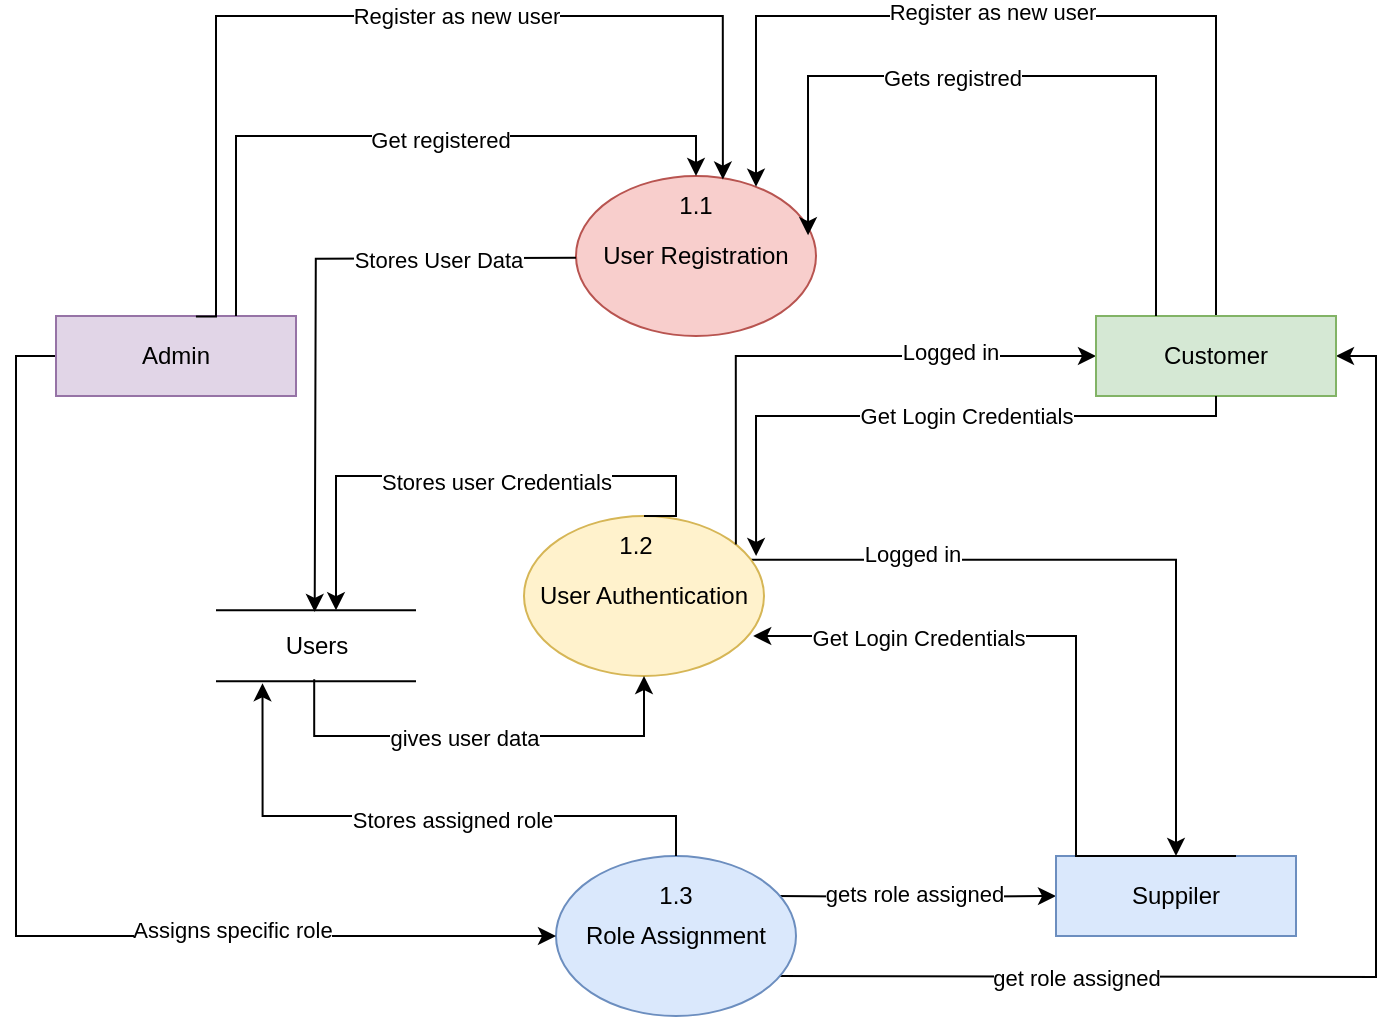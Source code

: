 <mxfile version="25.0.3">
  <diagram name="Page-1" id="Ul5-LBto5dhorNfV26UV">
    <mxGraphModel dx="1097" dy="595" grid="1" gridSize="10" guides="1" tooltips="1" connect="1" arrows="1" fold="1" page="1" pageScale="1" pageWidth="827" pageHeight="1169" math="0" shadow="0">
      <root>
        <mxCell id="0" />
        <mxCell id="1" parent="0" />
        <mxCell id="Gq8MpkualemQJBXAmug--2" value="User Registration" style="ellipse;whiteSpace=wrap;html=1;fillColor=#f8cecc;strokeColor=#b85450;" vertex="1" parent="1">
          <mxGeometry x="380" y="140" width="120" height="80" as="geometry" />
        </mxCell>
        <mxCell id="Gq8MpkualemQJBXAmug--46" style="edgeStyle=orthogonalEdgeStyle;rounded=0;orthogonalLoop=1;jettySize=auto;html=1;exitX=0.926;exitY=0.274;exitDx=0;exitDy=0;exitPerimeter=0;" edge="1" parent="1" source="Gq8MpkualemQJBXAmug--3">
          <mxGeometry relative="1" as="geometry">
            <mxPoint x="680" y="480" as="targetPoint" />
            <mxPoint x="474.0" y="330.003" as="sourcePoint" />
            <Array as="points">
              <mxPoint x="680" y="332" />
            </Array>
          </mxGeometry>
        </mxCell>
        <mxCell id="Gq8MpkualemQJBXAmug--47" value="Logged in" style="edgeLabel;html=1;align=center;verticalAlign=middle;resizable=0;points=[];" vertex="1" connectable="0" parent="Gq8MpkualemQJBXAmug--46">
          <mxGeometry x="-0.542" y="3" relative="1" as="geometry">
            <mxPoint as="offset" />
          </mxGeometry>
        </mxCell>
        <mxCell id="Gq8MpkualemQJBXAmug--3" value="User Authentication" style="ellipse;whiteSpace=wrap;html=1;fillColor=#fff2cc;strokeColor=#d6b656;" vertex="1" parent="1">
          <mxGeometry x="354" y="310" width="120" height="80" as="geometry" />
        </mxCell>
        <mxCell id="Gq8MpkualemQJBXAmug--36" style="edgeStyle=orthogonalEdgeStyle;rounded=0;orthogonalLoop=1;jettySize=auto;html=1;entryX=1;entryY=0.5;entryDx=0;entryDy=0;" edge="1" parent="1" target="Gq8MpkualemQJBXAmug--6">
          <mxGeometry relative="1" as="geometry">
            <mxPoint x="480" y="540" as="sourcePoint" />
            <mxPoint x="750" y="250" as="targetPoint" />
          </mxGeometry>
        </mxCell>
        <mxCell id="Gq8MpkualemQJBXAmug--37" value="get role assigned" style="edgeLabel;html=1;align=center;verticalAlign=middle;resizable=0;points=[];" vertex="1" connectable="0" parent="Gq8MpkualemQJBXAmug--36">
          <mxGeometry x="-0.517" y="-4" relative="1" as="geometry">
            <mxPoint x="-3" y="-4" as="offset" />
          </mxGeometry>
        </mxCell>
        <mxCell id="Gq8MpkualemQJBXAmug--38" style="edgeStyle=orthogonalEdgeStyle;rounded=0;orthogonalLoop=1;jettySize=auto;html=1;entryX=0;entryY=0.5;entryDx=0;entryDy=0;" edge="1" parent="1" target="Gq8MpkualemQJBXAmug--7">
          <mxGeometry relative="1" as="geometry">
            <mxPoint x="480" y="500" as="sourcePoint" />
            <mxPoint x="610" y="480" as="targetPoint" />
          </mxGeometry>
        </mxCell>
        <mxCell id="Gq8MpkualemQJBXAmug--39" value="gets role assigned" style="edgeLabel;html=1;align=center;verticalAlign=middle;resizable=0;points=[];" vertex="1" connectable="0" parent="Gq8MpkualemQJBXAmug--38">
          <mxGeometry x="-0.024" y="2" relative="1" as="geometry">
            <mxPoint as="offset" />
          </mxGeometry>
        </mxCell>
        <mxCell id="Gq8MpkualemQJBXAmug--4" value="Role Assignment" style="ellipse;whiteSpace=wrap;html=1;fillColor=#dae8fc;strokeColor=#6c8ebf;" vertex="1" parent="1">
          <mxGeometry x="370" y="480" width="120" height="80" as="geometry" />
        </mxCell>
        <mxCell id="Gq8MpkualemQJBXAmug--14" style="edgeStyle=orthogonalEdgeStyle;rounded=0;orthogonalLoop=1;jettySize=auto;html=1;entryX=0;entryY=0.5;entryDx=0;entryDy=0;" edge="1" parent="1" source="Gq8MpkualemQJBXAmug--5" target="Gq8MpkualemQJBXAmug--4">
          <mxGeometry relative="1" as="geometry">
            <Array as="points">
              <mxPoint x="100" y="230" />
              <mxPoint x="100" y="520" />
            </Array>
          </mxGeometry>
        </mxCell>
        <mxCell id="Gq8MpkualemQJBXAmug--15" value="Assigns specific role" style="edgeLabel;html=1;align=center;verticalAlign=middle;resizable=0;points=[];" vertex="1" connectable="0" parent="Gq8MpkualemQJBXAmug--14">
          <mxGeometry x="0.439" y="3" relative="1" as="geometry">
            <mxPoint as="offset" />
          </mxGeometry>
        </mxCell>
        <mxCell id="Gq8MpkualemQJBXAmug--5" value="Admin" style="rounded=0;whiteSpace=wrap;html=1;fillColor=#e1d5e7;strokeColor=#9673a6;" vertex="1" parent="1">
          <mxGeometry x="120" y="210" width="120" height="40" as="geometry" />
        </mxCell>
        <mxCell id="Gq8MpkualemQJBXAmug--31" style="edgeStyle=orthogonalEdgeStyle;rounded=0;orthogonalLoop=1;jettySize=auto;html=1;" edge="1" parent="1" source="Gq8MpkualemQJBXAmug--6" target="Gq8MpkualemQJBXAmug--2">
          <mxGeometry relative="1" as="geometry">
            <Array as="points">
              <mxPoint x="700" y="60" />
              <mxPoint x="470" y="60" />
            </Array>
          </mxGeometry>
        </mxCell>
        <mxCell id="Gq8MpkualemQJBXAmug--32" value="Text" style="edgeLabel;html=1;align=center;verticalAlign=middle;resizable=0;points=[];" vertex="1" connectable="0" parent="Gq8MpkualemQJBXAmug--31">
          <mxGeometry x="0.128" y="-1" relative="1" as="geometry">
            <mxPoint as="offset" />
          </mxGeometry>
        </mxCell>
        <mxCell id="Gq8MpkualemQJBXAmug--33" value="Register as new user" style="edgeLabel;html=1;align=center;verticalAlign=middle;resizable=0;points=[];" vertex="1" connectable="0" parent="Gq8MpkualemQJBXAmug--31">
          <mxGeometry x="0.128" y="-2" relative="1" as="geometry">
            <mxPoint as="offset" />
          </mxGeometry>
        </mxCell>
        <mxCell id="Gq8MpkualemQJBXAmug--48" style="edgeStyle=orthogonalEdgeStyle;rounded=0;orthogonalLoop=1;jettySize=auto;html=1;endArrow=none;endFill=0;startArrow=classic;startFill=1;" edge="1" parent="1">
          <mxGeometry relative="1" as="geometry">
            <mxPoint x="640" y="230.003" as="sourcePoint" />
            <mxPoint x="459.947" y="324.226" as="targetPoint" />
            <Array as="points">
              <mxPoint x="460" y="229.95" />
            </Array>
          </mxGeometry>
        </mxCell>
        <mxCell id="Gq8MpkualemQJBXAmug--49" value="Logged in" style="edgeLabel;html=1;align=center;verticalAlign=middle;resizable=0;points=[];" vertex="1" connectable="0" parent="Gq8MpkualemQJBXAmug--48">
          <mxGeometry x="-0.469" y="-2" relative="1" as="geometry">
            <mxPoint as="offset" />
          </mxGeometry>
        </mxCell>
        <mxCell id="Gq8MpkualemQJBXAmug--6" value="Customer" style="rounded=0;whiteSpace=wrap;html=1;fillColor=#d5e8d4;strokeColor=#82b366;" vertex="1" parent="1">
          <mxGeometry x="640" y="210" width="120" height="40" as="geometry" />
        </mxCell>
        <mxCell id="Gq8MpkualemQJBXAmug--7" value="Suppiler" style="rounded=0;whiteSpace=wrap;html=1;fillColor=#dae8fc;strokeColor=#6c8ebf;" vertex="1" parent="1">
          <mxGeometry x="620" y="480" width="120" height="40" as="geometry" />
        </mxCell>
        <mxCell id="Gq8MpkualemQJBXAmug--8" style="edgeStyle=orthogonalEdgeStyle;rounded=0;orthogonalLoop=1;jettySize=auto;html=1;entryX=0.612;entryY=0.022;entryDx=0;entryDy=0;entryPerimeter=0;exitX=0.583;exitY=0.005;exitDx=0;exitDy=0;exitPerimeter=0;" edge="1" parent="1" source="Gq8MpkualemQJBXAmug--5" target="Gq8MpkualemQJBXAmug--2">
          <mxGeometry relative="1" as="geometry">
            <mxPoint x="200" y="200" as="sourcePoint" />
            <mxPoint x="454.76" y="134.4" as="targetPoint" />
            <Array as="points">
              <mxPoint x="200" y="60" />
              <mxPoint x="453" y="60" />
            </Array>
          </mxGeometry>
        </mxCell>
        <mxCell id="Gq8MpkualemQJBXAmug--9" value="Register as new user" style="edgeLabel;html=1;align=center;verticalAlign=middle;resizable=0;points=[];rotation=0;" vertex="1" connectable="0" parent="Gq8MpkualemQJBXAmug--8">
          <mxGeometry x="-0.031" y="-2" relative="1" as="geometry">
            <mxPoint x="40" y="-2" as="offset" />
          </mxGeometry>
        </mxCell>
        <mxCell id="Gq8MpkualemQJBXAmug--10" style="edgeStyle=orthogonalEdgeStyle;rounded=0;orthogonalLoop=1;jettySize=auto;html=1;entryX=0.75;entryY=0;entryDx=0;entryDy=0;exitX=0.5;exitY=0;exitDx=0;exitDy=0;startArrow=classic;startFill=1;endArrow=none;endFill=0;" edge="1" parent="1" source="Gq8MpkualemQJBXAmug--2" target="Gq8MpkualemQJBXAmug--5">
          <mxGeometry relative="1" as="geometry">
            <mxPoint x="370" y="130" as="sourcePoint" />
            <mxPoint x="220.8" y="160.8" as="targetPoint" />
          </mxGeometry>
        </mxCell>
        <mxCell id="Gq8MpkualemQJBXAmug--12" value="Get registered" style="edgeLabel;html=1;align=center;verticalAlign=middle;resizable=0;points=[];" vertex="1" connectable="0" parent="Gq8MpkualemQJBXAmug--10">
          <mxGeometry x="-0.127" y="2" relative="1" as="geometry">
            <mxPoint as="offset" />
          </mxGeometry>
        </mxCell>
        <mxCell id="Gq8MpkualemQJBXAmug--17" value="" style="shape=link;html=1;rounded=0;width=35.455;" edge="1" parent="1">
          <mxGeometry width="100" relative="1" as="geometry">
            <mxPoint x="200" y="374.9" as="sourcePoint" />
            <mxPoint x="300" y="374.9" as="targetPoint" />
          </mxGeometry>
        </mxCell>
        <mxCell id="Gq8MpkualemQJBXAmug--25" style="edgeStyle=orthogonalEdgeStyle;rounded=0;orthogonalLoop=1;jettySize=auto;html=1;entryX=0.5;entryY=1;entryDx=0;entryDy=0;exitX=0.482;exitY=1.055;exitDx=0;exitDy=0;exitPerimeter=0;" edge="1" parent="1" source="Gq8MpkualemQJBXAmug--19" target="Gq8MpkualemQJBXAmug--3">
          <mxGeometry relative="1" as="geometry">
            <mxPoint x="250" y="400" as="sourcePoint" />
            <Array as="points">
              <mxPoint x="249" y="420" />
              <mxPoint x="414" y="420" />
            </Array>
          </mxGeometry>
        </mxCell>
        <mxCell id="Gq8MpkualemQJBXAmug--28" value="gives user data" style="edgeLabel;html=1;align=center;verticalAlign=middle;resizable=0;points=[];" vertex="1" connectable="0" parent="Gq8MpkualemQJBXAmug--25">
          <mxGeometry x="-0.078" y="-1" relative="1" as="geometry">
            <mxPoint as="offset" />
          </mxGeometry>
        </mxCell>
        <mxCell id="Gq8MpkualemQJBXAmug--19" value="Users" style="text;html=1;align=center;verticalAlign=middle;resizable=0;points=[];autosize=1;strokeColor=none;fillColor=none;" vertex="1" parent="1">
          <mxGeometry x="225" y="360" width="50" height="30" as="geometry" />
        </mxCell>
        <mxCell id="Gq8MpkualemQJBXAmug--21" style="edgeStyle=orthogonalEdgeStyle;rounded=0;orthogonalLoop=1;jettySize=auto;html=1;entryX=0.487;entryY=-0.03;entryDx=0;entryDy=0;entryPerimeter=0;" edge="1" parent="1">
          <mxGeometry relative="1" as="geometry">
            <mxPoint x="380" y="180.9" as="sourcePoint" />
            <mxPoint x="249.35" y="358" as="targetPoint" />
          </mxGeometry>
        </mxCell>
        <mxCell id="Gq8MpkualemQJBXAmug--22" value="Stores User Data" style="edgeLabel;html=1;align=center;verticalAlign=middle;resizable=0;points=[];" vertex="1" connectable="0" parent="Gq8MpkualemQJBXAmug--21">
          <mxGeometry x="-0.391" y="1" relative="1" as="geometry">
            <mxPoint x="24" y="-1" as="offset" />
          </mxGeometry>
        </mxCell>
        <mxCell id="Gq8MpkualemQJBXAmug--23" style="edgeStyle=orthogonalEdgeStyle;rounded=0;orthogonalLoop=1;jettySize=auto;html=1;entryX=0.967;entryY=-0.03;entryDx=0;entryDy=0;entryPerimeter=0;exitX=0.5;exitY=0;exitDx=0;exitDy=0;" edge="1" parent="1" source="Gq8MpkualemQJBXAmug--3">
          <mxGeometry relative="1" as="geometry">
            <mxPoint x="356.65" y="350.0" as="sourcePoint" />
            <mxPoint x="260.0" y="357.1" as="targetPoint" />
            <Array as="points">
              <mxPoint x="430" y="290" />
              <mxPoint x="260" y="290" />
            </Array>
          </mxGeometry>
        </mxCell>
        <mxCell id="Gq8MpkualemQJBXAmug--24" value="Stores user Credentials" style="edgeLabel;html=1;align=center;verticalAlign=middle;resizable=0;points=[];" vertex="1" connectable="0" parent="Gq8MpkualemQJBXAmug--23">
          <mxGeometry x="-0.073" y="3" relative="1" as="geometry">
            <mxPoint as="offset" />
          </mxGeometry>
        </mxCell>
        <mxCell id="Gq8MpkualemQJBXAmug--29" style="edgeStyle=orthogonalEdgeStyle;rounded=0;orthogonalLoop=1;jettySize=auto;html=1;entryX=-0.035;entryY=1.121;entryDx=0;entryDy=0;entryPerimeter=0;" edge="1" parent="1" source="Gq8MpkualemQJBXAmug--4" target="Gq8MpkualemQJBXAmug--19">
          <mxGeometry relative="1" as="geometry">
            <Array as="points">
              <mxPoint x="430" y="460" />
              <mxPoint x="223" y="460" />
            </Array>
          </mxGeometry>
        </mxCell>
        <mxCell id="Gq8MpkualemQJBXAmug--30" value="Stores assigned role" style="edgeLabel;html=1;align=center;verticalAlign=middle;resizable=0;points=[];" vertex="1" connectable="0" parent="Gq8MpkualemQJBXAmug--29">
          <mxGeometry x="-0.1" y="2" relative="1" as="geometry">
            <mxPoint as="offset" />
          </mxGeometry>
        </mxCell>
        <mxCell id="Gq8MpkualemQJBXAmug--34" style="edgeStyle=orthogonalEdgeStyle;rounded=0;orthogonalLoop=1;jettySize=auto;html=1;entryX=0.967;entryY=0.37;entryDx=0;entryDy=0;entryPerimeter=0;" edge="1" parent="1" source="Gq8MpkualemQJBXAmug--6" target="Gq8MpkualemQJBXAmug--2">
          <mxGeometry relative="1" as="geometry">
            <Array as="points">
              <mxPoint x="670" y="90" />
              <mxPoint x="496" y="90" />
            </Array>
          </mxGeometry>
        </mxCell>
        <mxCell id="Gq8MpkualemQJBXAmug--35" value="Gets registred" style="edgeLabel;html=1;align=center;verticalAlign=middle;resizable=0;points=[];" vertex="1" connectable="0" parent="Gq8MpkualemQJBXAmug--34">
          <mxGeometry x="0.191" y="1" relative="1" as="geometry">
            <mxPoint as="offset" />
          </mxGeometry>
        </mxCell>
        <mxCell id="Gq8MpkualemQJBXAmug--43" style="edgeStyle=orthogonalEdgeStyle;rounded=0;orthogonalLoop=1;jettySize=auto;html=1;entryX=0.955;entryY=0.744;entryDx=0;entryDy=0;exitX=0.75;exitY=0;exitDx=0;exitDy=0;entryPerimeter=0;" edge="1" parent="1" source="Gq8MpkualemQJBXAmug--7" target="Gq8MpkualemQJBXAmug--3">
          <mxGeometry relative="1" as="geometry">
            <mxPoint x="718.24" y="467.68" as="sourcePoint" />
            <mxPoint x="560.0" y="340.0" as="targetPoint" />
            <Array as="points">
              <mxPoint x="630" y="480" />
              <mxPoint x="630" y="370" />
              <mxPoint x="469" y="370" />
            </Array>
          </mxGeometry>
        </mxCell>
        <mxCell id="Gq8MpkualemQJBXAmug--45" value="Get Login Credentials" style="edgeLabel;html=1;align=center;verticalAlign=middle;resizable=0;points=[];" vertex="1" connectable="0" parent="Gq8MpkualemQJBXAmug--43">
          <mxGeometry x="0.53" y="1" relative="1" as="geometry">
            <mxPoint as="offset" />
          </mxGeometry>
        </mxCell>
        <mxCell id="Gq8MpkualemQJBXAmug--51" style="edgeStyle=orthogonalEdgeStyle;rounded=0;orthogonalLoop=1;jettySize=auto;html=1;entryX=0.967;entryY=0.25;entryDx=0;entryDy=0;entryPerimeter=0;" edge="1" parent="1" source="Gq8MpkualemQJBXAmug--6" target="Gq8MpkualemQJBXAmug--3">
          <mxGeometry relative="1" as="geometry">
            <Array as="points">
              <mxPoint x="700" y="260" />
              <mxPoint x="470" y="260" />
            </Array>
          </mxGeometry>
        </mxCell>
        <mxCell id="Gq8MpkualemQJBXAmug--52" value="Get Login Credentials" style="edgeLabel;html=1;align=center;verticalAlign=middle;resizable=0;points=[];" vertex="1" connectable="0" parent="Gq8MpkualemQJBXAmug--51">
          <mxGeometry x="-0.125" relative="1" as="geometry">
            <mxPoint as="offset" />
          </mxGeometry>
        </mxCell>
        <mxCell id="Gq8MpkualemQJBXAmug--55" value="1.1" style="text;html=1;align=center;verticalAlign=middle;whiteSpace=wrap;rounded=0;" vertex="1" parent="1">
          <mxGeometry x="410" y="140" width="60" height="30" as="geometry" />
        </mxCell>
        <mxCell id="Gq8MpkualemQJBXAmug--56" value="1.2" style="text;html=1;align=center;verticalAlign=middle;whiteSpace=wrap;rounded=0;" vertex="1" parent="1">
          <mxGeometry x="380" y="310" width="60" height="30" as="geometry" />
        </mxCell>
        <mxCell id="Gq8MpkualemQJBXAmug--57" value="1.3" style="text;html=1;align=center;verticalAlign=middle;whiteSpace=wrap;rounded=0;" vertex="1" parent="1">
          <mxGeometry x="400" y="485" width="60" height="30" as="geometry" />
        </mxCell>
      </root>
    </mxGraphModel>
  </diagram>
</mxfile>
